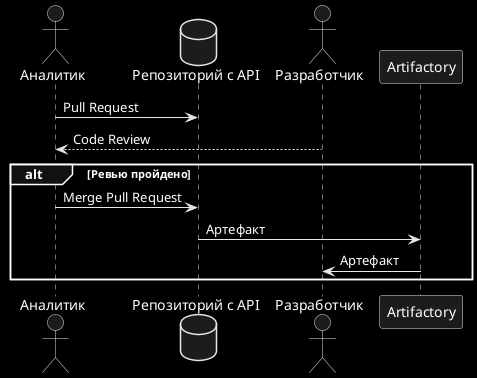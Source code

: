@startuml
skinparam monochrome reverse
actor Аналитик as analyst
database "Репозиторий с API" as repo
actor Разработчик as dev
participant Artifactory as nexus

analyst -> repo: Pull Request
dev --> analyst: Code Review
alt Ревью пройдено
analyst -> repo: Merge Pull Request
repo -> nexus: Артефакт
nexus -> dev: Артефакт
end
@enduml